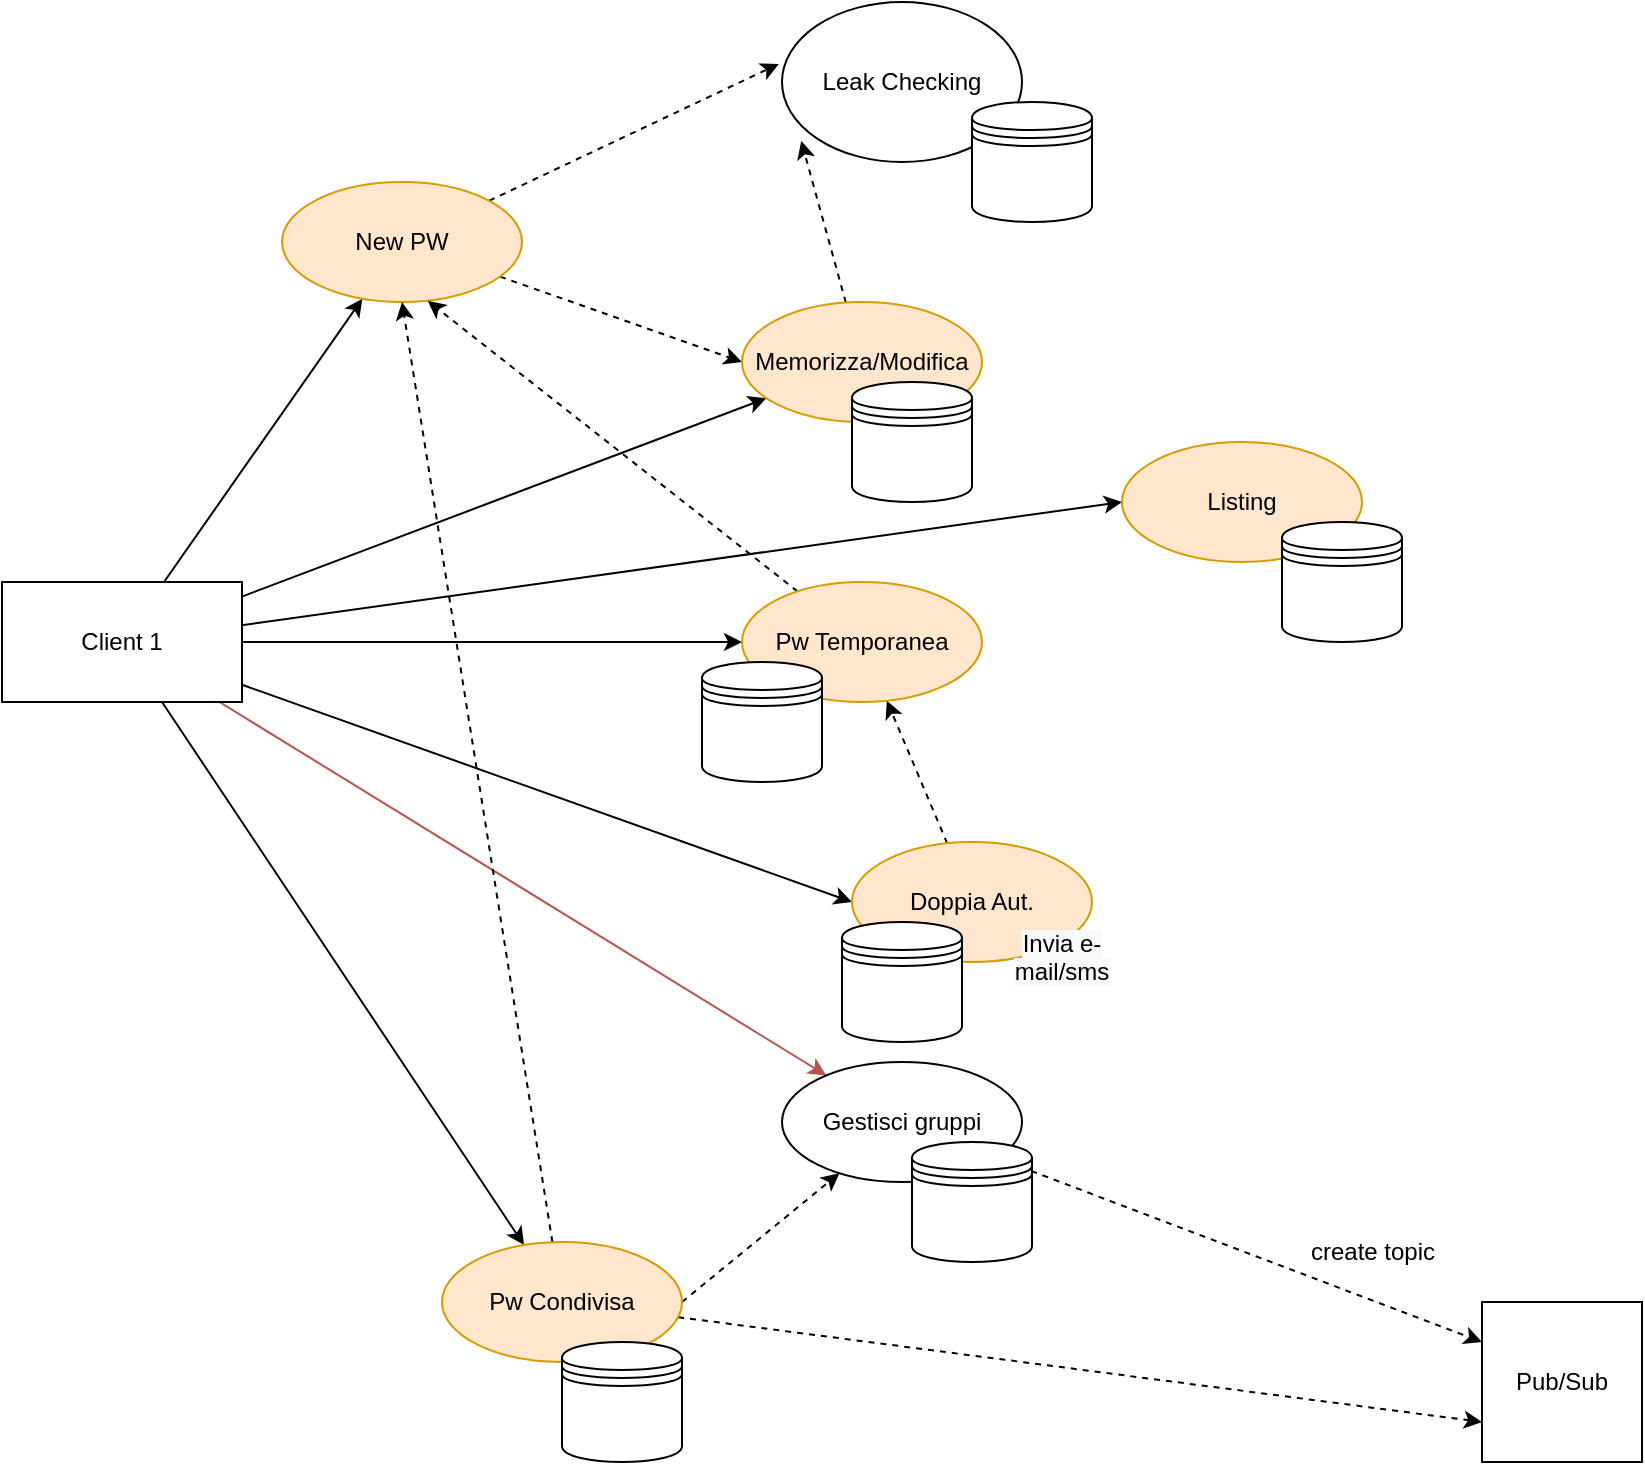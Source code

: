 <mxfile version="20.2.2" type="device"><diagram id="UUCusDJRwvOWcmbjpkjF" name="Pagina-1"><mxGraphModel dx="1203" dy="725" grid="1" gridSize="10" guides="1" tooltips="1" connect="1" arrows="1" fold="1" page="1" pageScale="1" pageWidth="1169" pageHeight="827" math="0" shadow="0"><root><mxCell id="0"/><mxCell id="1" parent="0"/><mxCell id="Vb5rUXYP3gqTaUBt1HR9-3" value="" style="rounded=0;orthogonalLoop=1;jettySize=auto;html=1;" parent="1" source="Vb5rUXYP3gqTaUBt1HR9-1" target="Vb5rUXYP3gqTaUBt1HR9-2" edge="1"><mxGeometry relative="1" as="geometry"/></mxCell><mxCell id="Vb5rUXYP3gqTaUBt1HR9-5" value="" style="rounded=0;orthogonalLoop=1;jettySize=auto;html=1;" parent="1" source="Vb5rUXYP3gqTaUBt1HR9-1" target="Vb5rUXYP3gqTaUBt1HR9-4" edge="1"><mxGeometry relative="1" as="geometry"/></mxCell><mxCell id="Vb5rUXYP3gqTaUBt1HR9-7" value="" style="rounded=0;orthogonalLoop=1;jettySize=auto;html=1;entryX=0;entryY=0.5;entryDx=0;entryDy=0;" parent="1" source="Vb5rUXYP3gqTaUBt1HR9-1" target="Vb5rUXYP3gqTaUBt1HR9-6" edge="1"><mxGeometry relative="1" as="geometry"/></mxCell><mxCell id="Vb5rUXYP3gqTaUBt1HR9-9" value="" style="rounded=0;orthogonalLoop=1;jettySize=auto;html=1;entryX=0;entryY=0.5;entryDx=0;entryDy=0;" parent="1" source="Vb5rUXYP3gqTaUBt1HR9-1" target="Vb5rUXYP3gqTaUBt1HR9-8" edge="1"><mxGeometry relative="1" as="geometry"/></mxCell><mxCell id="Vb5rUXYP3gqTaUBt1HR9-12" value="" style="rounded=0;orthogonalLoop=1;jettySize=auto;html=1;" parent="1" source="Vb5rUXYP3gqTaUBt1HR9-1" target="Vb5rUXYP3gqTaUBt1HR9-11" edge="1"><mxGeometry relative="1" as="geometry"/></mxCell><mxCell id="Vb5rUXYP3gqTaUBt1HR9-14" value="" style="rounded=0;orthogonalLoop=1;jettySize=auto;html=1;" parent="1" source="Vb5rUXYP3gqTaUBt1HR9-1" target="Vb5rUXYP3gqTaUBt1HR9-13" edge="1"><mxGeometry relative="1" as="geometry"/></mxCell><mxCell id="Vb5rUXYP3gqTaUBt1HR9-36" style="edgeStyle=none;rounded=0;orthogonalLoop=1;jettySize=auto;html=1;fillColor=#f8cecc;strokeColor=#b85450;strokeWidth=1;" parent="1" source="Vb5rUXYP3gqTaUBt1HR9-1" target="Vb5rUXYP3gqTaUBt1HR9-32" edge="1"><mxGeometry relative="1" as="geometry"/></mxCell><mxCell id="Vb5rUXYP3gqTaUBt1HR9-1" value="Client 1" style="rounded=0;whiteSpace=wrap;html=1;" parent="1" vertex="1"><mxGeometry x="174" y="320" width="120" height="60" as="geometry"/></mxCell><mxCell id="Vb5rUXYP3gqTaUBt1HR9-16" style="edgeStyle=none;rounded=0;orthogonalLoop=1;jettySize=auto;html=1;entryX=-0.013;entryY=0.387;entryDx=0;entryDy=0;entryPerimeter=0;dashed=1;" parent="1" source="Vb5rUXYP3gqTaUBt1HR9-2" target="Vb5rUXYP3gqTaUBt1HR9-15" edge="1"><mxGeometry relative="1" as="geometry"/></mxCell><mxCell id="Vb5rUXYP3gqTaUBt1HR9-20" style="edgeStyle=none;rounded=0;orthogonalLoop=1;jettySize=auto;html=1;entryX=0;entryY=0.5;entryDx=0;entryDy=0;dashed=1;" parent="1" source="Vb5rUXYP3gqTaUBt1HR9-2" target="Vb5rUXYP3gqTaUBt1HR9-4" edge="1"><mxGeometry relative="1" as="geometry"/></mxCell><mxCell id="Vb5rUXYP3gqTaUBt1HR9-2" value="New PW" style="ellipse;whiteSpace=wrap;html=1;rounded=0;fillColor=#ffe6cc;strokeColor=#d79b00;" parent="1" vertex="1"><mxGeometry x="314" y="120" width="120" height="60" as="geometry"/></mxCell><mxCell id="Vb5rUXYP3gqTaUBt1HR9-19" style="edgeStyle=none;rounded=0;orthogonalLoop=1;jettySize=auto;html=1;entryX=0.08;entryY=0.868;entryDx=0;entryDy=0;entryPerimeter=0;dashed=1;" parent="1" source="Vb5rUXYP3gqTaUBt1HR9-4" target="Vb5rUXYP3gqTaUBt1HR9-15" edge="1"><mxGeometry relative="1" as="geometry"/></mxCell><mxCell id="Vb5rUXYP3gqTaUBt1HR9-4" value="Memorizza/Modifica" style="ellipse;whiteSpace=wrap;html=1;rounded=0;fillColor=#ffe6cc;strokeColor=#d79b00;" parent="1" vertex="1"><mxGeometry x="544" y="180" width="120" height="60" as="geometry"/></mxCell><mxCell id="Vb5rUXYP3gqTaUBt1HR9-6" value="Listing" style="ellipse;whiteSpace=wrap;html=1;rounded=0;fillColor=#ffe6cc;strokeColor=#d79b00;" parent="1" vertex="1"><mxGeometry x="734" y="250" width="120" height="60" as="geometry"/></mxCell><mxCell id="Vb5rUXYP3gqTaUBt1HR9-26" style="edgeStyle=none;rounded=0;orthogonalLoop=1;jettySize=auto;html=1;dashed=1;" parent="1" source="Vb5rUXYP3gqTaUBt1HR9-8" target="Vb5rUXYP3gqTaUBt1HR9-11" edge="1"><mxGeometry relative="1" as="geometry"/></mxCell><mxCell id="Vb5rUXYP3gqTaUBt1HR9-8" value="Doppia Aut." style="ellipse;whiteSpace=wrap;html=1;rounded=0;fillColor=#ffe6cc;strokeColor=#d79b00;" parent="1" vertex="1"><mxGeometry x="599" y="450" width="120" height="60" as="geometry"/></mxCell><mxCell id="Vb5rUXYP3gqTaUBt1HR9-17" style="edgeStyle=none;rounded=0;orthogonalLoop=1;jettySize=auto;html=1;entryX=0.607;entryY=0.99;entryDx=0;entryDy=0;entryPerimeter=0;dashed=1;" parent="1" source="Vb5rUXYP3gqTaUBt1HR9-11" target="Vb5rUXYP3gqTaUBt1HR9-2" edge="1"><mxGeometry relative="1" as="geometry"/></mxCell><mxCell id="Vb5rUXYP3gqTaUBt1HR9-11" value="Pw Temporanea" style="ellipse;whiteSpace=wrap;html=1;rounded=0;fillColor=#ffe6cc;strokeColor=#d79b00;" parent="1" vertex="1"><mxGeometry x="544" y="320" width="120" height="60" as="geometry"/></mxCell><mxCell id="Vb5rUXYP3gqTaUBt1HR9-18" style="edgeStyle=none;rounded=0;orthogonalLoop=1;jettySize=auto;html=1;entryX=0.5;entryY=1;entryDx=0;entryDy=0;dashed=1;" parent="1" source="Vb5rUXYP3gqTaUBt1HR9-13" target="Vb5rUXYP3gqTaUBt1HR9-2" edge="1"><mxGeometry relative="1" as="geometry"/></mxCell><mxCell id="Vb5rUXYP3gqTaUBt1HR9-33" value="" style="edgeStyle=none;rounded=0;orthogonalLoop=1;jettySize=auto;html=1;dashed=1;exitX=1;exitY=0.5;exitDx=0;exitDy=0;" parent="1" source="Vb5rUXYP3gqTaUBt1HR9-13" target="Vb5rUXYP3gqTaUBt1HR9-32" edge="1"><mxGeometry relative="1" as="geometry"/></mxCell><mxCell id="Vb5rUXYP3gqTaUBt1HR9-37" style="edgeStyle=none;rounded=0;orthogonalLoop=1;jettySize=auto;html=1;entryX=0;entryY=0.75;entryDx=0;entryDy=0;strokeWidth=1;dashed=1;" parent="1" source="Vb5rUXYP3gqTaUBt1HR9-13" target="Vb5rUXYP3gqTaUBt1HR9-21" edge="1"><mxGeometry relative="1" as="geometry"/></mxCell><mxCell id="Vb5rUXYP3gqTaUBt1HR9-13" value="Pw Condivisa" style="ellipse;whiteSpace=wrap;html=1;rounded=0;fillColor=#ffe6cc;strokeColor=#d79b00;" parent="1" vertex="1"><mxGeometry x="394" y="650" width="120" height="60" as="geometry"/></mxCell><mxCell id="Vb5rUXYP3gqTaUBt1HR9-15" value="Leak Checking" style="ellipse;whiteSpace=wrap;html=1;" parent="1" vertex="1"><mxGeometry x="564" y="30" width="120" height="80" as="geometry"/></mxCell><mxCell id="Vb5rUXYP3gqTaUBt1HR9-21" value="Pub/Sub" style="whiteSpace=wrap;html=1;aspect=fixed;" parent="1" vertex="1"><mxGeometry x="914" y="680" width="80" height="80" as="geometry"/></mxCell><mxCell id="Vb5rUXYP3gqTaUBt1HR9-34" style="edgeStyle=none;rounded=0;orthogonalLoop=1;jettySize=auto;html=1;entryX=0;entryY=0.25;entryDx=0;entryDy=0;dashed=1;" parent="1" source="Vb5rUXYP3gqTaUBt1HR9-32" target="Vb5rUXYP3gqTaUBt1HR9-21" edge="1"><mxGeometry relative="1" as="geometry"/></mxCell><mxCell id="Vb5rUXYP3gqTaUBt1HR9-32" value="Gestisci gruppi" style="ellipse;whiteSpace=wrap;html=1;rounded=0;" parent="1" vertex="1"><mxGeometry x="564" y="560" width="120" height="60" as="geometry"/></mxCell><mxCell id="Vb5rUXYP3gqTaUBt1HR9-35" value="create topic" style="text;html=1;align=center;verticalAlign=middle;resizable=0;points=[];autosize=1;strokeColor=none;fillColor=none;" parent="1" vertex="1"><mxGeometry x="814" y="640" width="90" height="30" as="geometry"/></mxCell><mxCell id="Vb5rUXYP3gqTaUBt1HR9-38" value="" style="shape=datastore;whiteSpace=wrap;html=1;" parent="1" vertex="1"><mxGeometry x="454" y="700" width="60" height="60" as="geometry"/></mxCell><mxCell id="Vb5rUXYP3gqTaUBt1HR9-39" value="" style="shape=datastore;whiteSpace=wrap;html=1;" parent="1" vertex="1"><mxGeometry x="599" y="220" width="60" height="60" as="geometry"/></mxCell><mxCell id="Vb5rUXYP3gqTaUBt1HR9-40" value="" style="shape=datastore;whiteSpace=wrap;html=1;" parent="1" vertex="1"><mxGeometry x="659" y="80" width="60" height="60" as="geometry"/></mxCell><mxCell id="Vb5rUXYP3gqTaUBt1HR9-41" value="" style="shape=datastore;whiteSpace=wrap;html=1;" parent="1" vertex="1"><mxGeometry x="814" y="290" width="60" height="60" as="geometry"/></mxCell><mxCell id="Vb5rUXYP3gqTaUBt1HR9-42" value="" style="shape=datastore;whiteSpace=wrap;html=1;" parent="1" vertex="1"><mxGeometry x="594" y="490" width="60" height="60" as="geometry"/></mxCell><mxCell id="Vb5rUXYP3gqTaUBt1HR9-43" value="" style="shape=datastore;whiteSpace=wrap;html=1;" parent="1" vertex="1"><mxGeometry x="629" y="600" width="60" height="60" as="geometry"/></mxCell><mxCell id="Vb5rUXYP3gqTaUBt1HR9-44" value="" style="shape=datastore;whiteSpace=wrap;html=1;" parent="1" vertex="1"><mxGeometry x="524" y="360" width="60" height="60" as="geometry"/></mxCell><mxCell id="2Z9qXewRexOvl5xdXRLX-1" value="&#10;&lt;span style=&quot;color: rgb(0, 0, 0); font-family: Helvetica; font-size: 12px; font-style: normal; font-variant-ligatures: normal; font-variant-caps: normal; font-weight: 400; letter-spacing: normal; orphans: 2; text-align: center; text-indent: 0px; text-transform: none; widows: 2; word-spacing: 0px; -webkit-text-stroke-width: 0px; background-color: rgb(248, 249, 250); text-decoration-thickness: initial; text-decoration-style: initial; text-decoration-color: initial; float: none; display: inline !important;&quot;&gt;Invia e-mail/sms&lt;/span&gt;&#10;&#10;" style="text;html=1;strokeColor=none;fillColor=none;align=center;verticalAlign=middle;whiteSpace=wrap;rounded=0;" vertex="1" parent="1"><mxGeometry x="674" y="500" width="60" height="30" as="geometry"/></mxCell></root></mxGraphModel></diagram></mxfile>